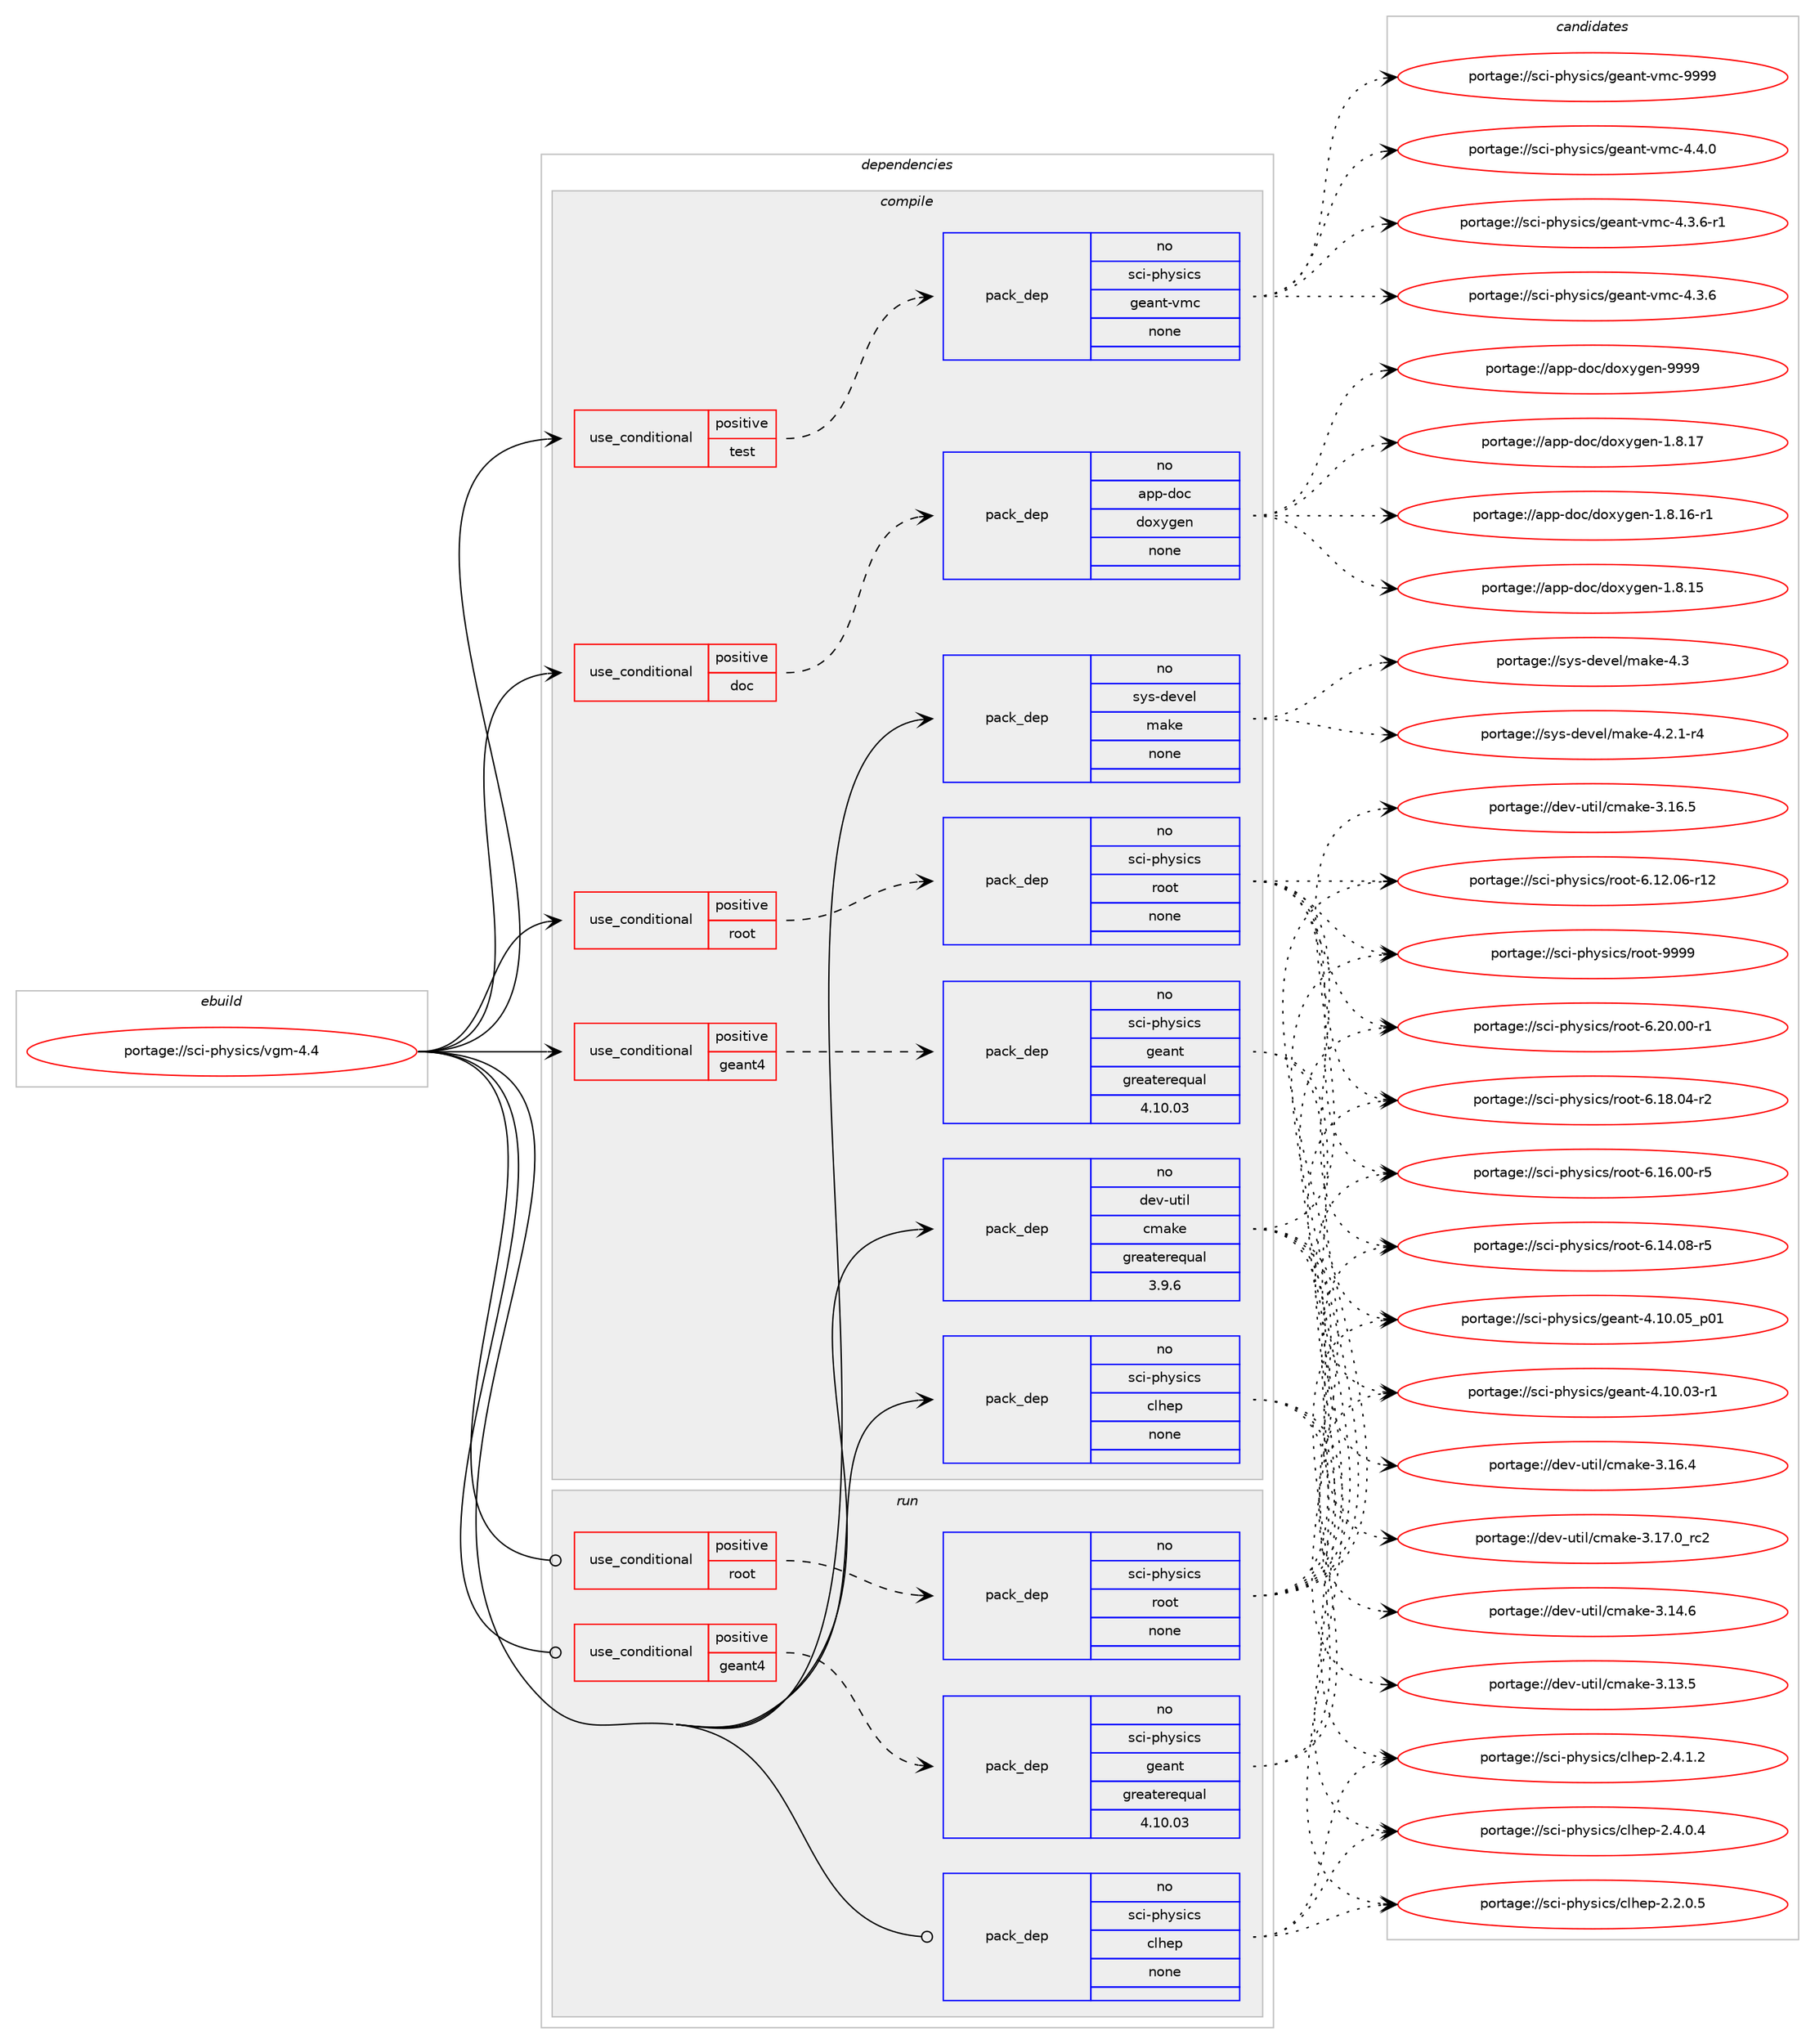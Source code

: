 digraph prolog {

# *************
# Graph options
# *************

newrank=true;
concentrate=true;
compound=true;
graph [rankdir=LR,fontname=Helvetica,fontsize=10,ranksep=1.5];#, ranksep=2.5, nodesep=0.2];
edge  [arrowhead=vee];
node  [fontname=Helvetica,fontsize=10];

# **********
# The ebuild
# **********

subgraph cluster_leftcol {
color=gray;
rank=same;
label=<<i>ebuild</i>>;
id [label="portage://sci-physics/vgm-4.4", color=red, width=4, href="../sci-physics/vgm-4.4.svg"];
}

# ****************
# The dependencies
# ****************

subgraph cluster_midcol {
color=gray;
label=<<i>dependencies</i>>;
subgraph cluster_compile {
fillcolor="#eeeeee";
style=filled;
label=<<i>compile</i>>;
subgraph cond6176 {
dependency34724 [label=<<TABLE BORDER="0" CELLBORDER="1" CELLSPACING="0" CELLPADDING="4"><TR><TD ROWSPAN="3" CELLPADDING="10">use_conditional</TD></TR><TR><TD>positive</TD></TR><TR><TD>doc</TD></TR></TABLE>>, shape=none, color=red];
subgraph pack27795 {
dependency34725 [label=<<TABLE BORDER="0" CELLBORDER="1" CELLSPACING="0" CELLPADDING="4" WIDTH="220"><TR><TD ROWSPAN="6" CELLPADDING="30">pack_dep</TD></TR><TR><TD WIDTH="110">no</TD></TR><TR><TD>app-doc</TD></TR><TR><TD>doxygen</TD></TR><TR><TD>none</TD></TR><TR><TD></TD></TR></TABLE>>, shape=none, color=blue];
}
dependency34724:e -> dependency34725:w [weight=20,style="dashed",arrowhead="vee"];
}
id:e -> dependency34724:w [weight=20,style="solid",arrowhead="vee"];
subgraph cond6177 {
dependency34726 [label=<<TABLE BORDER="0" CELLBORDER="1" CELLSPACING="0" CELLPADDING="4"><TR><TD ROWSPAN="3" CELLPADDING="10">use_conditional</TD></TR><TR><TD>positive</TD></TR><TR><TD>geant4</TD></TR></TABLE>>, shape=none, color=red];
subgraph pack27796 {
dependency34727 [label=<<TABLE BORDER="0" CELLBORDER="1" CELLSPACING="0" CELLPADDING="4" WIDTH="220"><TR><TD ROWSPAN="6" CELLPADDING="30">pack_dep</TD></TR><TR><TD WIDTH="110">no</TD></TR><TR><TD>sci-physics</TD></TR><TR><TD>geant</TD></TR><TR><TD>greaterequal</TD></TR><TR><TD>4.10.03</TD></TR></TABLE>>, shape=none, color=blue];
}
dependency34726:e -> dependency34727:w [weight=20,style="dashed",arrowhead="vee"];
}
id:e -> dependency34726:w [weight=20,style="solid",arrowhead="vee"];
subgraph cond6178 {
dependency34728 [label=<<TABLE BORDER="0" CELLBORDER="1" CELLSPACING="0" CELLPADDING="4"><TR><TD ROWSPAN="3" CELLPADDING="10">use_conditional</TD></TR><TR><TD>positive</TD></TR><TR><TD>root</TD></TR></TABLE>>, shape=none, color=red];
subgraph pack27797 {
dependency34729 [label=<<TABLE BORDER="0" CELLBORDER="1" CELLSPACING="0" CELLPADDING="4" WIDTH="220"><TR><TD ROWSPAN="6" CELLPADDING="30">pack_dep</TD></TR><TR><TD WIDTH="110">no</TD></TR><TR><TD>sci-physics</TD></TR><TR><TD>root</TD></TR><TR><TD>none</TD></TR><TR><TD></TD></TR></TABLE>>, shape=none, color=blue];
}
dependency34728:e -> dependency34729:w [weight=20,style="dashed",arrowhead="vee"];
}
id:e -> dependency34728:w [weight=20,style="solid",arrowhead="vee"];
subgraph cond6179 {
dependency34730 [label=<<TABLE BORDER="0" CELLBORDER="1" CELLSPACING="0" CELLPADDING="4"><TR><TD ROWSPAN="3" CELLPADDING="10">use_conditional</TD></TR><TR><TD>positive</TD></TR><TR><TD>test</TD></TR></TABLE>>, shape=none, color=red];
subgraph pack27798 {
dependency34731 [label=<<TABLE BORDER="0" CELLBORDER="1" CELLSPACING="0" CELLPADDING="4" WIDTH="220"><TR><TD ROWSPAN="6" CELLPADDING="30">pack_dep</TD></TR><TR><TD WIDTH="110">no</TD></TR><TR><TD>sci-physics</TD></TR><TR><TD>geant-vmc</TD></TR><TR><TD>none</TD></TR><TR><TD></TD></TR></TABLE>>, shape=none, color=blue];
}
dependency34730:e -> dependency34731:w [weight=20,style="dashed",arrowhead="vee"];
}
id:e -> dependency34730:w [weight=20,style="solid",arrowhead="vee"];
subgraph pack27799 {
dependency34732 [label=<<TABLE BORDER="0" CELLBORDER="1" CELLSPACING="0" CELLPADDING="4" WIDTH="220"><TR><TD ROWSPAN="6" CELLPADDING="30">pack_dep</TD></TR><TR><TD WIDTH="110">no</TD></TR><TR><TD>dev-util</TD></TR><TR><TD>cmake</TD></TR><TR><TD>greaterequal</TD></TR><TR><TD>3.9.6</TD></TR></TABLE>>, shape=none, color=blue];
}
id:e -> dependency34732:w [weight=20,style="solid",arrowhead="vee"];
subgraph pack27800 {
dependency34733 [label=<<TABLE BORDER="0" CELLBORDER="1" CELLSPACING="0" CELLPADDING="4" WIDTH="220"><TR><TD ROWSPAN="6" CELLPADDING="30">pack_dep</TD></TR><TR><TD WIDTH="110">no</TD></TR><TR><TD>sci-physics</TD></TR><TR><TD>clhep</TD></TR><TR><TD>none</TD></TR><TR><TD></TD></TR></TABLE>>, shape=none, color=blue];
}
id:e -> dependency34733:w [weight=20,style="solid",arrowhead="vee"];
subgraph pack27801 {
dependency34734 [label=<<TABLE BORDER="0" CELLBORDER="1" CELLSPACING="0" CELLPADDING="4" WIDTH="220"><TR><TD ROWSPAN="6" CELLPADDING="30">pack_dep</TD></TR><TR><TD WIDTH="110">no</TD></TR><TR><TD>sys-devel</TD></TR><TR><TD>make</TD></TR><TR><TD>none</TD></TR><TR><TD></TD></TR></TABLE>>, shape=none, color=blue];
}
id:e -> dependency34734:w [weight=20,style="solid",arrowhead="vee"];
}
subgraph cluster_compileandrun {
fillcolor="#eeeeee";
style=filled;
label=<<i>compile and run</i>>;
}
subgraph cluster_run {
fillcolor="#eeeeee";
style=filled;
label=<<i>run</i>>;
subgraph cond6180 {
dependency34735 [label=<<TABLE BORDER="0" CELLBORDER="1" CELLSPACING="0" CELLPADDING="4"><TR><TD ROWSPAN="3" CELLPADDING="10">use_conditional</TD></TR><TR><TD>positive</TD></TR><TR><TD>geant4</TD></TR></TABLE>>, shape=none, color=red];
subgraph pack27802 {
dependency34736 [label=<<TABLE BORDER="0" CELLBORDER="1" CELLSPACING="0" CELLPADDING="4" WIDTH="220"><TR><TD ROWSPAN="6" CELLPADDING="30">pack_dep</TD></TR><TR><TD WIDTH="110">no</TD></TR><TR><TD>sci-physics</TD></TR><TR><TD>geant</TD></TR><TR><TD>greaterequal</TD></TR><TR><TD>4.10.03</TD></TR></TABLE>>, shape=none, color=blue];
}
dependency34735:e -> dependency34736:w [weight=20,style="dashed",arrowhead="vee"];
}
id:e -> dependency34735:w [weight=20,style="solid",arrowhead="odot"];
subgraph cond6181 {
dependency34737 [label=<<TABLE BORDER="0" CELLBORDER="1" CELLSPACING="0" CELLPADDING="4"><TR><TD ROWSPAN="3" CELLPADDING="10">use_conditional</TD></TR><TR><TD>positive</TD></TR><TR><TD>root</TD></TR></TABLE>>, shape=none, color=red];
subgraph pack27803 {
dependency34738 [label=<<TABLE BORDER="0" CELLBORDER="1" CELLSPACING="0" CELLPADDING="4" WIDTH="220"><TR><TD ROWSPAN="6" CELLPADDING="30">pack_dep</TD></TR><TR><TD WIDTH="110">no</TD></TR><TR><TD>sci-physics</TD></TR><TR><TD>root</TD></TR><TR><TD>none</TD></TR><TR><TD></TD></TR></TABLE>>, shape=none, color=blue];
}
dependency34737:e -> dependency34738:w [weight=20,style="dashed",arrowhead="vee"];
}
id:e -> dependency34737:w [weight=20,style="solid",arrowhead="odot"];
subgraph pack27804 {
dependency34739 [label=<<TABLE BORDER="0" CELLBORDER="1" CELLSPACING="0" CELLPADDING="4" WIDTH="220"><TR><TD ROWSPAN="6" CELLPADDING="30">pack_dep</TD></TR><TR><TD WIDTH="110">no</TD></TR><TR><TD>sci-physics</TD></TR><TR><TD>clhep</TD></TR><TR><TD>none</TD></TR><TR><TD></TD></TR></TABLE>>, shape=none, color=blue];
}
id:e -> dependency34739:w [weight=20,style="solid",arrowhead="odot"];
}
}

# **************
# The candidates
# **************

subgraph cluster_choices {
rank=same;
color=gray;
label=<<i>candidates</i>>;

subgraph choice27795 {
color=black;
nodesep=1;
choice971121124510011199471001111201211031011104557575757 [label="portage://app-doc/doxygen-9999", color=red, width=4,href="../app-doc/doxygen-9999.svg"];
choice9711211245100111994710011112012110310111045494656464955 [label="portage://app-doc/doxygen-1.8.17", color=red, width=4,href="../app-doc/doxygen-1.8.17.svg"];
choice97112112451001119947100111120121103101110454946564649544511449 [label="portage://app-doc/doxygen-1.8.16-r1", color=red, width=4,href="../app-doc/doxygen-1.8.16-r1.svg"];
choice9711211245100111994710011112012110310111045494656464953 [label="portage://app-doc/doxygen-1.8.15", color=red, width=4,href="../app-doc/doxygen-1.8.15.svg"];
dependency34725:e -> choice971121124510011199471001111201211031011104557575757:w [style=dotted,weight="100"];
dependency34725:e -> choice9711211245100111994710011112012110310111045494656464955:w [style=dotted,weight="100"];
dependency34725:e -> choice97112112451001119947100111120121103101110454946564649544511449:w [style=dotted,weight="100"];
dependency34725:e -> choice9711211245100111994710011112012110310111045494656464953:w [style=dotted,weight="100"];
}
subgraph choice27796 {
color=black;
nodesep=1;
choice11599105451121041211151059911547103101971101164552464948464853951124849 [label="portage://sci-physics/geant-4.10.05_p01", color=red, width=4,href="../sci-physics/geant-4.10.05_p01.svg"];
choice115991054511210412111510599115471031019711011645524649484648514511449 [label="portage://sci-physics/geant-4.10.03-r1", color=red, width=4,href="../sci-physics/geant-4.10.03-r1.svg"];
dependency34727:e -> choice11599105451121041211151059911547103101971101164552464948464853951124849:w [style=dotted,weight="100"];
dependency34727:e -> choice115991054511210412111510599115471031019711011645524649484648514511449:w [style=dotted,weight="100"];
}
subgraph choice27797 {
color=black;
nodesep=1;
choice115991054511210412111510599115471141111111164557575757 [label="portage://sci-physics/root-9999", color=red, width=4,href="../sci-physics/root-9999.svg"];
choice1159910545112104121115105991154711411111111645544650484648484511449 [label="portage://sci-physics/root-6.20.00-r1", color=red, width=4,href="../sci-physics/root-6.20.00-r1.svg"];
choice1159910545112104121115105991154711411111111645544649564648524511450 [label="portage://sci-physics/root-6.18.04-r2", color=red, width=4,href="../sci-physics/root-6.18.04-r2.svg"];
choice1159910545112104121115105991154711411111111645544649544648484511453 [label="portage://sci-physics/root-6.16.00-r5", color=red, width=4,href="../sci-physics/root-6.16.00-r5.svg"];
choice1159910545112104121115105991154711411111111645544649524648564511453 [label="portage://sci-physics/root-6.14.08-r5", color=red, width=4,href="../sci-physics/root-6.14.08-r5.svg"];
choice115991054511210412111510599115471141111111164554464950464854451144950 [label="portage://sci-physics/root-6.12.06-r12", color=red, width=4,href="../sci-physics/root-6.12.06-r12.svg"];
dependency34729:e -> choice115991054511210412111510599115471141111111164557575757:w [style=dotted,weight="100"];
dependency34729:e -> choice1159910545112104121115105991154711411111111645544650484648484511449:w [style=dotted,weight="100"];
dependency34729:e -> choice1159910545112104121115105991154711411111111645544649564648524511450:w [style=dotted,weight="100"];
dependency34729:e -> choice1159910545112104121115105991154711411111111645544649544648484511453:w [style=dotted,weight="100"];
dependency34729:e -> choice1159910545112104121115105991154711411111111645544649524648564511453:w [style=dotted,weight="100"];
dependency34729:e -> choice115991054511210412111510599115471141111111164554464950464854451144950:w [style=dotted,weight="100"];
}
subgraph choice27798 {
color=black;
nodesep=1;
choice115991054511210412111510599115471031019711011645118109994557575757 [label="portage://sci-physics/geant-vmc-9999", color=red, width=4,href="../sci-physics/geant-vmc-9999.svg"];
choice11599105451121041211151059911547103101971101164511810999455246524648 [label="portage://sci-physics/geant-vmc-4.4.0", color=red, width=4,href="../sci-physics/geant-vmc-4.4.0.svg"];
choice115991054511210412111510599115471031019711011645118109994552465146544511449 [label="portage://sci-physics/geant-vmc-4.3.6-r1", color=red, width=4,href="../sci-physics/geant-vmc-4.3.6-r1.svg"];
choice11599105451121041211151059911547103101971101164511810999455246514654 [label="portage://sci-physics/geant-vmc-4.3.6", color=red, width=4,href="../sci-physics/geant-vmc-4.3.6.svg"];
dependency34731:e -> choice115991054511210412111510599115471031019711011645118109994557575757:w [style=dotted,weight="100"];
dependency34731:e -> choice11599105451121041211151059911547103101971101164511810999455246524648:w [style=dotted,weight="100"];
dependency34731:e -> choice115991054511210412111510599115471031019711011645118109994552465146544511449:w [style=dotted,weight="100"];
dependency34731:e -> choice11599105451121041211151059911547103101971101164511810999455246514654:w [style=dotted,weight="100"];
}
subgraph choice27799 {
color=black;
nodesep=1;
choice1001011184511711610510847991099710710145514649554648951149950 [label="portage://dev-util/cmake-3.17.0_rc2", color=red, width=4,href="../dev-util/cmake-3.17.0_rc2.svg"];
choice1001011184511711610510847991099710710145514649544653 [label="portage://dev-util/cmake-3.16.5", color=red, width=4,href="../dev-util/cmake-3.16.5.svg"];
choice1001011184511711610510847991099710710145514649544652 [label="portage://dev-util/cmake-3.16.4", color=red, width=4,href="../dev-util/cmake-3.16.4.svg"];
choice1001011184511711610510847991099710710145514649524654 [label="portage://dev-util/cmake-3.14.6", color=red, width=4,href="../dev-util/cmake-3.14.6.svg"];
choice1001011184511711610510847991099710710145514649514653 [label="portage://dev-util/cmake-3.13.5", color=red, width=4,href="../dev-util/cmake-3.13.5.svg"];
dependency34732:e -> choice1001011184511711610510847991099710710145514649554648951149950:w [style=dotted,weight="100"];
dependency34732:e -> choice1001011184511711610510847991099710710145514649544653:w [style=dotted,weight="100"];
dependency34732:e -> choice1001011184511711610510847991099710710145514649544652:w [style=dotted,weight="100"];
dependency34732:e -> choice1001011184511711610510847991099710710145514649524654:w [style=dotted,weight="100"];
dependency34732:e -> choice1001011184511711610510847991099710710145514649514653:w [style=dotted,weight="100"];
}
subgraph choice27800 {
color=black;
nodesep=1;
choice11599105451121041211151059911547991081041011124550465246494650 [label="portage://sci-physics/clhep-2.4.1.2", color=red, width=4,href="../sci-physics/clhep-2.4.1.2.svg"];
choice11599105451121041211151059911547991081041011124550465246484652 [label="portage://sci-physics/clhep-2.4.0.4", color=red, width=4,href="../sci-physics/clhep-2.4.0.4.svg"];
choice11599105451121041211151059911547991081041011124550465046484653 [label="portage://sci-physics/clhep-2.2.0.5", color=red, width=4,href="../sci-physics/clhep-2.2.0.5.svg"];
dependency34733:e -> choice11599105451121041211151059911547991081041011124550465246494650:w [style=dotted,weight="100"];
dependency34733:e -> choice11599105451121041211151059911547991081041011124550465246484652:w [style=dotted,weight="100"];
dependency34733:e -> choice11599105451121041211151059911547991081041011124550465046484653:w [style=dotted,weight="100"];
}
subgraph choice27801 {
color=black;
nodesep=1;
choice11512111545100101118101108471099710710145524651 [label="portage://sys-devel/make-4.3", color=red, width=4,href="../sys-devel/make-4.3.svg"];
choice1151211154510010111810110847109971071014552465046494511452 [label="portage://sys-devel/make-4.2.1-r4", color=red, width=4,href="../sys-devel/make-4.2.1-r4.svg"];
dependency34734:e -> choice11512111545100101118101108471099710710145524651:w [style=dotted,weight="100"];
dependency34734:e -> choice1151211154510010111810110847109971071014552465046494511452:w [style=dotted,weight="100"];
}
subgraph choice27802 {
color=black;
nodesep=1;
choice11599105451121041211151059911547103101971101164552464948464853951124849 [label="portage://sci-physics/geant-4.10.05_p01", color=red, width=4,href="../sci-physics/geant-4.10.05_p01.svg"];
choice115991054511210412111510599115471031019711011645524649484648514511449 [label="portage://sci-physics/geant-4.10.03-r1", color=red, width=4,href="../sci-physics/geant-4.10.03-r1.svg"];
dependency34736:e -> choice11599105451121041211151059911547103101971101164552464948464853951124849:w [style=dotted,weight="100"];
dependency34736:e -> choice115991054511210412111510599115471031019711011645524649484648514511449:w [style=dotted,weight="100"];
}
subgraph choice27803 {
color=black;
nodesep=1;
choice115991054511210412111510599115471141111111164557575757 [label="portage://sci-physics/root-9999", color=red, width=4,href="../sci-physics/root-9999.svg"];
choice1159910545112104121115105991154711411111111645544650484648484511449 [label="portage://sci-physics/root-6.20.00-r1", color=red, width=4,href="../sci-physics/root-6.20.00-r1.svg"];
choice1159910545112104121115105991154711411111111645544649564648524511450 [label="portage://sci-physics/root-6.18.04-r2", color=red, width=4,href="../sci-physics/root-6.18.04-r2.svg"];
choice1159910545112104121115105991154711411111111645544649544648484511453 [label="portage://sci-physics/root-6.16.00-r5", color=red, width=4,href="../sci-physics/root-6.16.00-r5.svg"];
choice1159910545112104121115105991154711411111111645544649524648564511453 [label="portage://sci-physics/root-6.14.08-r5", color=red, width=4,href="../sci-physics/root-6.14.08-r5.svg"];
choice115991054511210412111510599115471141111111164554464950464854451144950 [label="portage://sci-physics/root-6.12.06-r12", color=red, width=4,href="../sci-physics/root-6.12.06-r12.svg"];
dependency34738:e -> choice115991054511210412111510599115471141111111164557575757:w [style=dotted,weight="100"];
dependency34738:e -> choice1159910545112104121115105991154711411111111645544650484648484511449:w [style=dotted,weight="100"];
dependency34738:e -> choice1159910545112104121115105991154711411111111645544649564648524511450:w [style=dotted,weight="100"];
dependency34738:e -> choice1159910545112104121115105991154711411111111645544649544648484511453:w [style=dotted,weight="100"];
dependency34738:e -> choice1159910545112104121115105991154711411111111645544649524648564511453:w [style=dotted,weight="100"];
dependency34738:e -> choice115991054511210412111510599115471141111111164554464950464854451144950:w [style=dotted,weight="100"];
}
subgraph choice27804 {
color=black;
nodesep=1;
choice11599105451121041211151059911547991081041011124550465246494650 [label="portage://sci-physics/clhep-2.4.1.2", color=red, width=4,href="../sci-physics/clhep-2.4.1.2.svg"];
choice11599105451121041211151059911547991081041011124550465246484652 [label="portage://sci-physics/clhep-2.4.0.4", color=red, width=4,href="../sci-physics/clhep-2.4.0.4.svg"];
choice11599105451121041211151059911547991081041011124550465046484653 [label="portage://sci-physics/clhep-2.2.0.5", color=red, width=4,href="../sci-physics/clhep-2.2.0.5.svg"];
dependency34739:e -> choice11599105451121041211151059911547991081041011124550465246494650:w [style=dotted,weight="100"];
dependency34739:e -> choice11599105451121041211151059911547991081041011124550465246484652:w [style=dotted,weight="100"];
dependency34739:e -> choice11599105451121041211151059911547991081041011124550465046484653:w [style=dotted,weight="100"];
}
}

}
